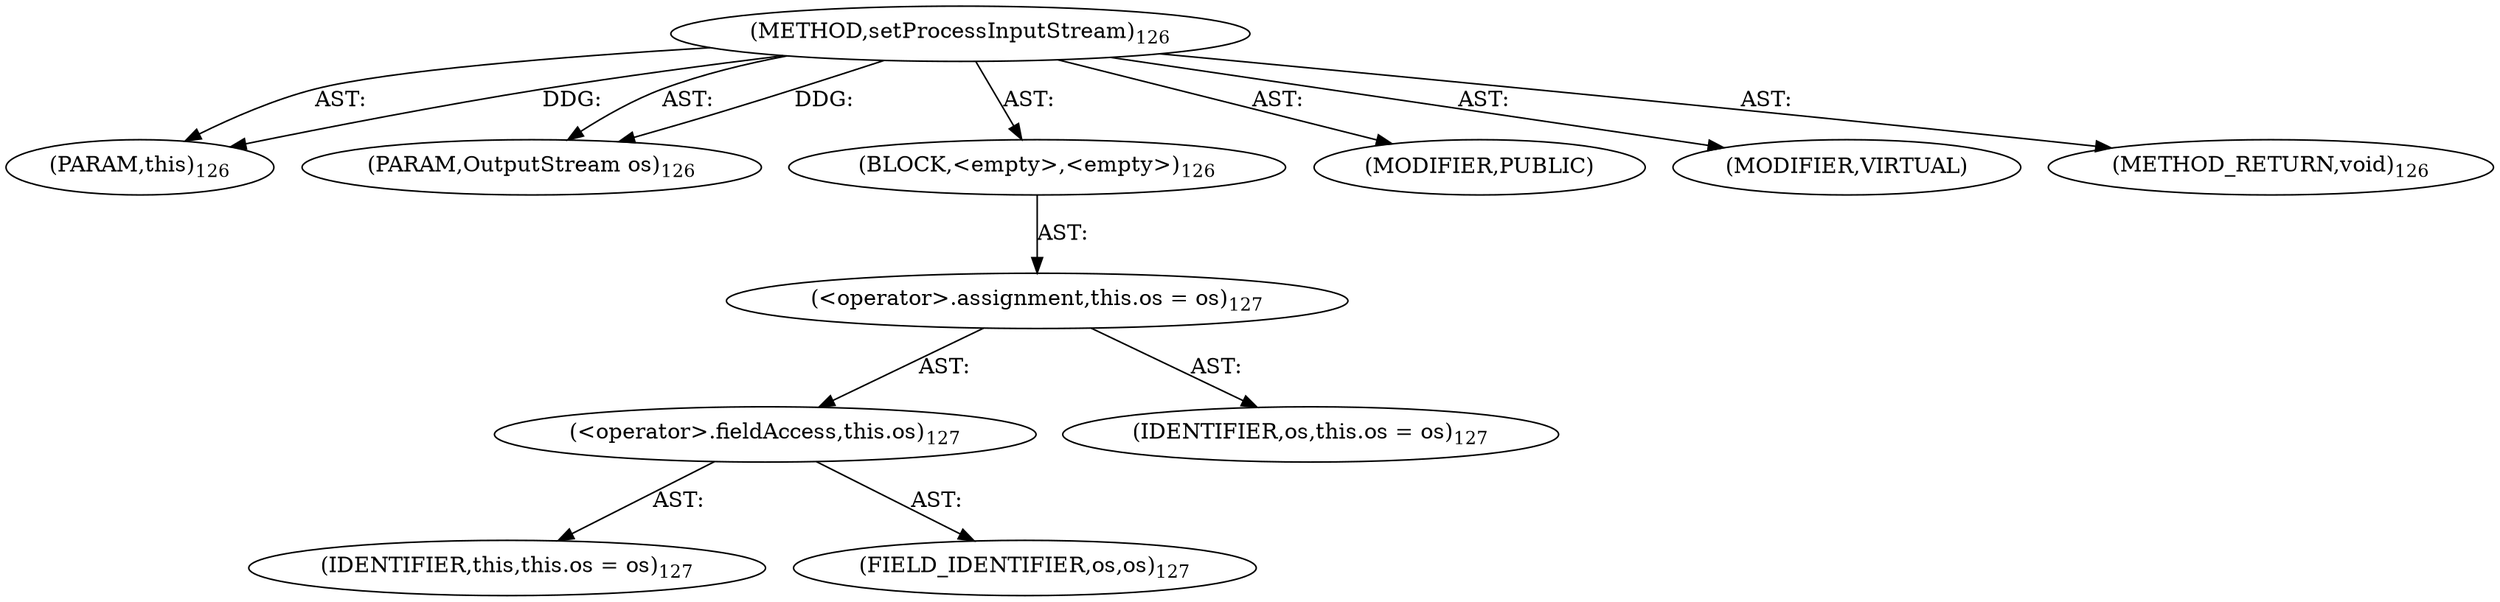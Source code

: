 digraph "setProcessInputStream" {  
"111669149700" [label = <(METHOD,setProcessInputStream)<SUB>126</SUB>> ]
"115964116994" [label = <(PARAM,this)<SUB>126</SUB>> ]
"115964117001" [label = <(PARAM,OutputStream os)<SUB>126</SUB>> ]
"25769803787" [label = <(BLOCK,&lt;empty&gt;,&lt;empty&gt;)<SUB>126</SUB>> ]
"30064771120" [label = <(&lt;operator&gt;.assignment,this.os = os)<SUB>127</SUB>> ]
"30064771121" [label = <(&lt;operator&gt;.fieldAccess,this.os)<SUB>127</SUB>> ]
"68719476741" [label = <(IDENTIFIER,this,this.os = os)<SUB>127</SUB>> ]
"55834574864" [label = <(FIELD_IDENTIFIER,os,os)<SUB>127</SUB>> ]
"68719476775" [label = <(IDENTIFIER,os,this.os = os)<SUB>127</SUB>> ]
"133143986186" [label = <(MODIFIER,PUBLIC)> ]
"133143986187" [label = <(MODIFIER,VIRTUAL)> ]
"128849018884" [label = <(METHOD_RETURN,void)<SUB>126</SUB>> ]
  "111669149700" -> "115964116994"  [ label = "AST: "] 
  "111669149700" -> "115964117001"  [ label = "AST: "] 
  "111669149700" -> "25769803787"  [ label = "AST: "] 
  "111669149700" -> "133143986186"  [ label = "AST: "] 
  "111669149700" -> "133143986187"  [ label = "AST: "] 
  "111669149700" -> "128849018884"  [ label = "AST: "] 
  "25769803787" -> "30064771120"  [ label = "AST: "] 
  "30064771120" -> "30064771121"  [ label = "AST: "] 
  "30064771120" -> "68719476775"  [ label = "AST: "] 
  "30064771121" -> "68719476741"  [ label = "AST: "] 
  "30064771121" -> "55834574864"  [ label = "AST: "] 
  "111669149700" -> "115964116994"  [ label = "DDG: "] 
  "111669149700" -> "115964117001"  [ label = "DDG: "] 
}
